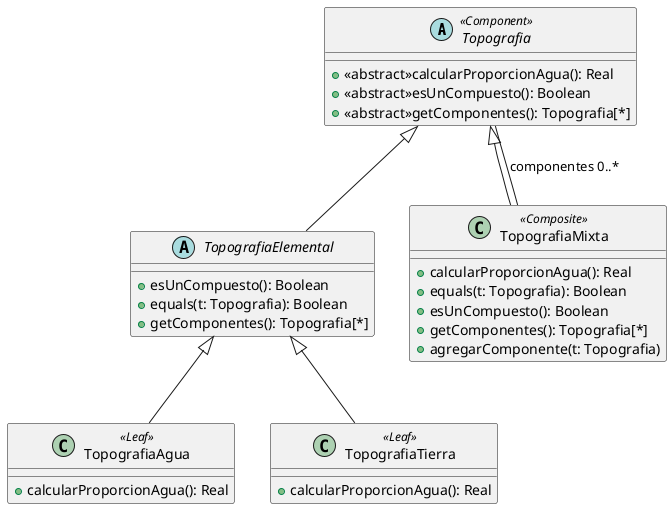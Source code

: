 @startuml

abstract class Topografia <<Component>> {
+<<abstract>>calcularProporcionAgua(): Real
+<<abstract>>esUnCompuesto(): Boolean
+<<abstract>>getComponentes(): Topografia[*]
}

abstract class TopografiaElemental {
+esUnCompuesto(): Boolean
+equals(t: Topografia): Boolean
+getComponentes(): Topografia[*]
}

class TopografiaAgua <<Leaf>> {
+calcularProporcionAgua(): Real
}

class TopografiaTierra <<Leaf>> {
+calcularProporcionAgua(): Real
}

class TopografiaMixta <<Composite>> {
+calcularProporcionAgua(): Real
+equals(t: Topografia): Boolean
+esUnCompuesto(): Boolean
+getComponentes(): Topografia[*]
+agregarComponente(t: Topografia)
}

Topografia <|-down- TopografiaElemental
Topografia <|-down- TopografiaMixta
TopografiaElemental <|-down- TopografiaAgua 
TopografiaElemental <|-down- TopografiaTierra 
TopografiaMixta -- Topografia : componentes 0..*

@enduml
